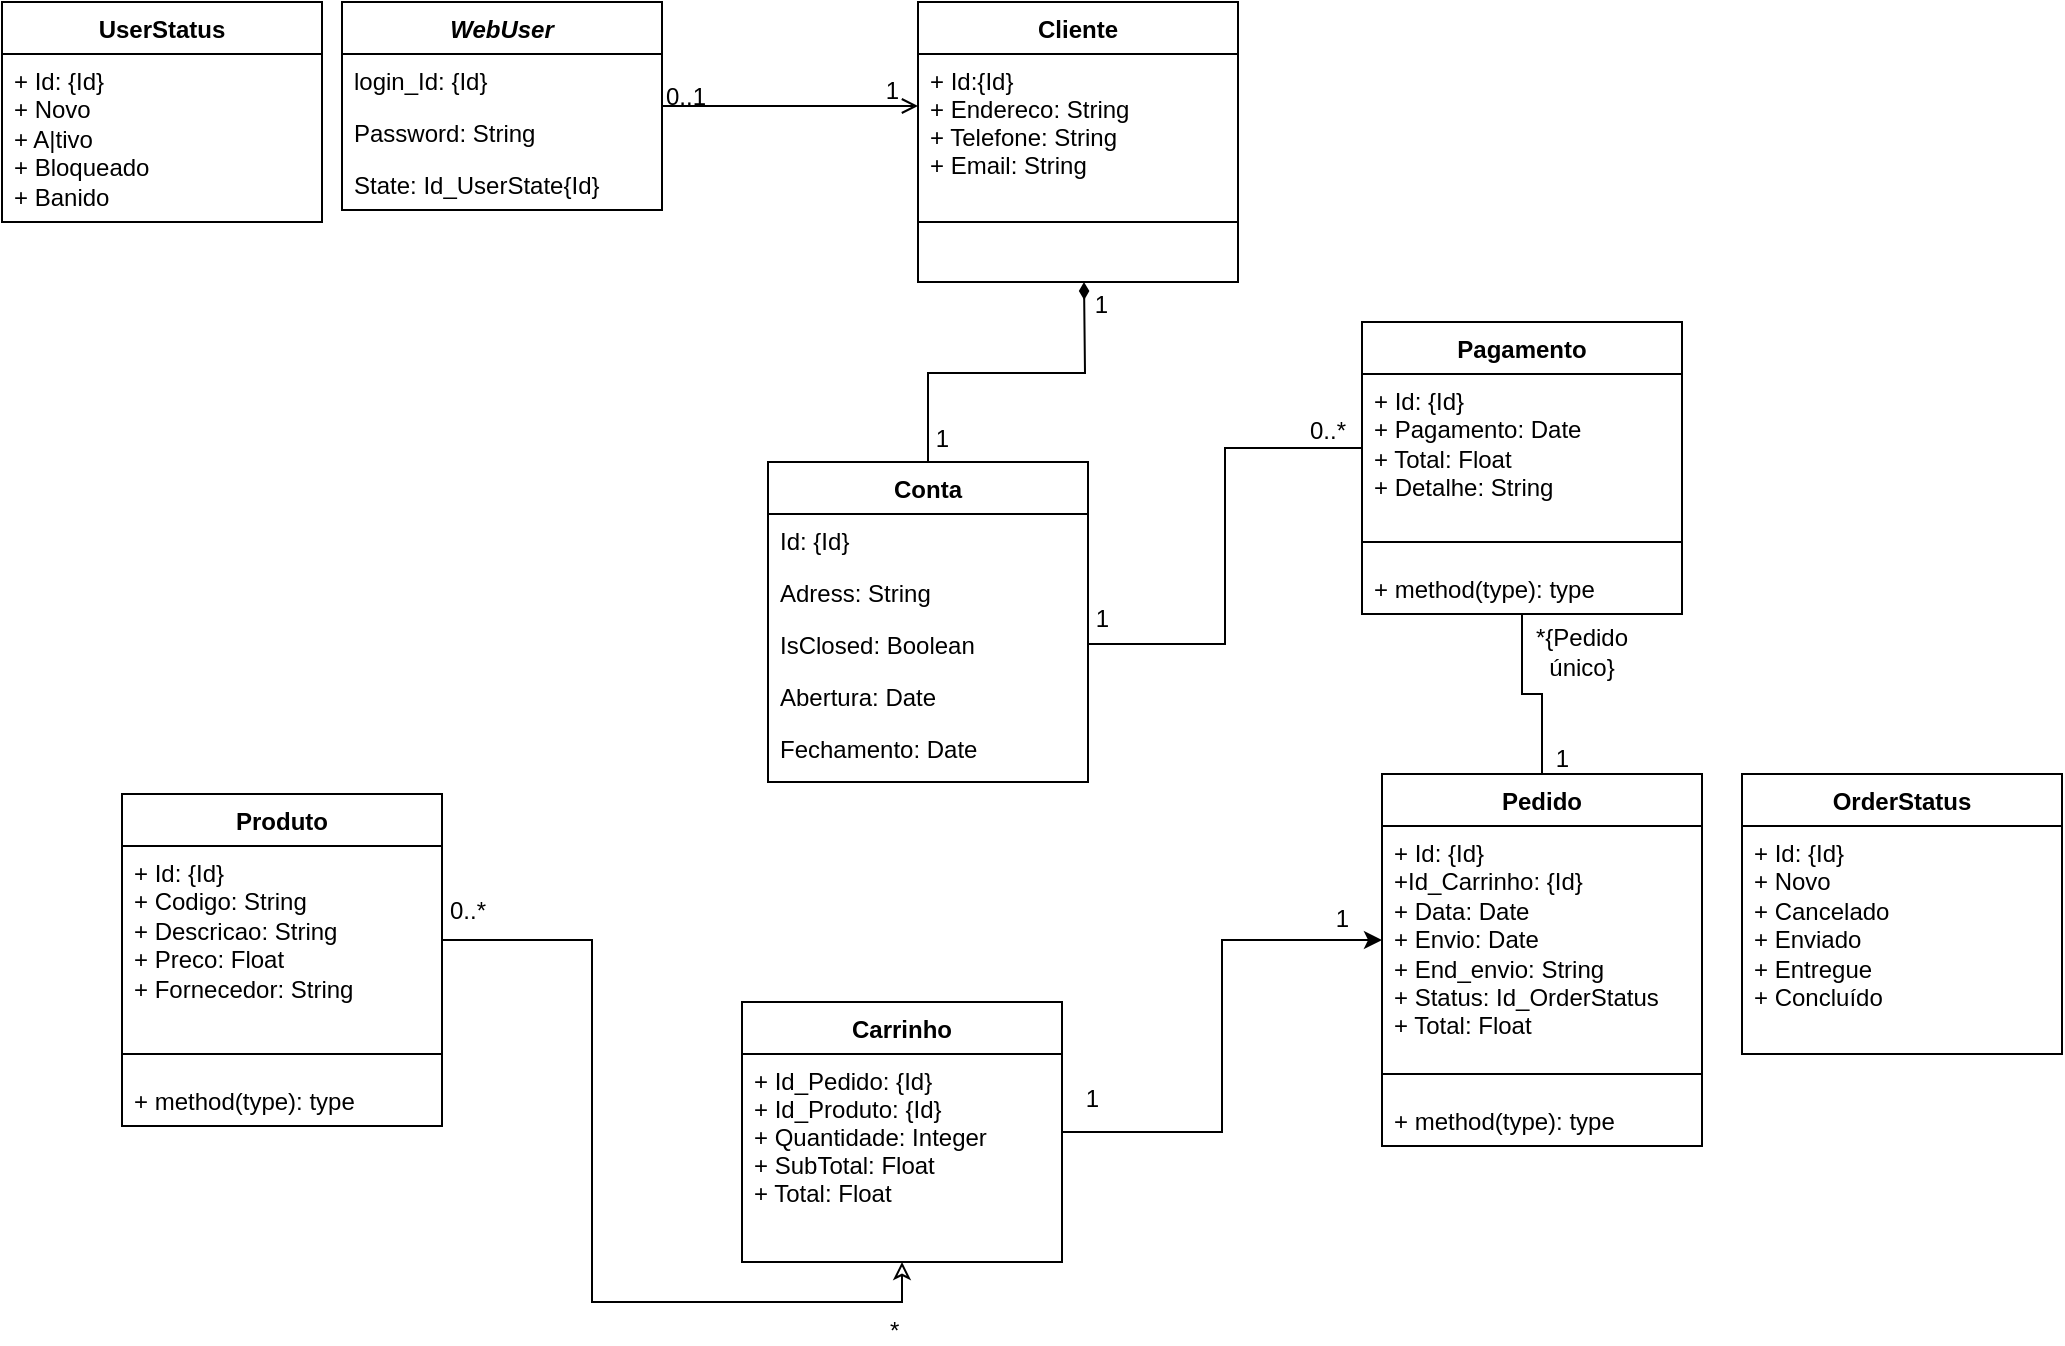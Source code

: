 <mxfile version="23.1.2" type="github">
  <diagram id="C5RBs43oDa-KdzZeNtuy" name="Page-1">
    <mxGraphModel dx="1235" dy="636" grid="1" gridSize="10" guides="1" tooltips="1" connect="1" arrows="1" fold="1" page="1" pageScale="1" pageWidth="827" pageHeight="1169" math="0" shadow="0">
      <root>
        <mxCell id="WIyWlLk6GJQsqaUBKTNV-0" />
        <mxCell id="WIyWlLk6GJQsqaUBKTNV-1" parent="WIyWlLk6GJQsqaUBKTNV-0" />
        <mxCell id="zkfFHV4jXpPFQw0GAbJ--0" value="WebUser" style="swimlane;fontStyle=3;align=center;verticalAlign=top;childLayout=stackLayout;horizontal=1;startSize=26;horizontalStack=0;resizeParent=1;resizeLast=0;collapsible=1;marginBottom=0;rounded=0;shadow=0;strokeWidth=1;" parent="WIyWlLk6GJQsqaUBKTNV-1" vertex="1">
          <mxGeometry x="220" y="120" width="160" height="104" as="geometry">
            <mxRectangle x="230" y="140" width="160" height="26" as="alternateBounds" />
          </mxGeometry>
        </mxCell>
        <mxCell id="zkfFHV4jXpPFQw0GAbJ--1" value="login_Id: {Id}" style="text;align=left;verticalAlign=top;spacingLeft=4;spacingRight=4;overflow=hidden;rotatable=0;points=[[0,0.5],[1,0.5]];portConstraint=eastwest;" parent="zkfFHV4jXpPFQw0GAbJ--0" vertex="1">
          <mxGeometry y="26" width="160" height="26" as="geometry" />
        </mxCell>
        <mxCell id="zkfFHV4jXpPFQw0GAbJ--2" value="Password: String" style="text;align=left;verticalAlign=top;spacingLeft=4;spacingRight=4;overflow=hidden;rotatable=0;points=[[0,0.5],[1,0.5]];portConstraint=eastwest;rounded=0;shadow=0;html=0;" parent="zkfFHV4jXpPFQw0GAbJ--0" vertex="1">
          <mxGeometry y="52" width="160" height="26" as="geometry" />
        </mxCell>
        <mxCell id="zkfFHV4jXpPFQw0GAbJ--3" value="State: Id_UserState{Id}" style="text;align=left;verticalAlign=top;spacingLeft=4;spacingRight=4;overflow=hidden;rotatable=0;points=[[0,0.5],[1,0.5]];portConstraint=eastwest;rounded=0;shadow=0;html=0;" parent="zkfFHV4jXpPFQw0GAbJ--0" vertex="1">
          <mxGeometry y="78" width="160" height="26" as="geometry" />
        </mxCell>
        <mxCell id="6vJxtdhqhlmCiyLjWVfq-59" style="edgeStyle=orthogonalEdgeStyle;rounded=0;orthogonalLoop=1;jettySize=auto;html=1;entryX=0;entryY=0.5;entryDx=0;entryDy=0;" edge="1" parent="WIyWlLk6GJQsqaUBKTNV-1" source="zkfFHV4jXpPFQw0GAbJ--6" target="6vJxtdhqhlmCiyLjWVfq-28">
          <mxGeometry relative="1" as="geometry" />
        </mxCell>
        <mxCell id="zkfFHV4jXpPFQw0GAbJ--6" value="Carrinho" style="swimlane;fontStyle=1;align=center;verticalAlign=top;childLayout=stackLayout;horizontal=1;startSize=26;horizontalStack=0;resizeParent=1;resizeLast=0;collapsible=1;marginBottom=0;rounded=0;shadow=0;strokeWidth=1;" parent="WIyWlLk6GJQsqaUBKTNV-1" vertex="1">
          <mxGeometry x="420" y="620" width="160" height="130" as="geometry">
            <mxRectangle x="130" y="380" width="160" height="26" as="alternateBounds" />
          </mxGeometry>
        </mxCell>
        <mxCell id="zkfFHV4jXpPFQw0GAbJ--8" value="+ Id_Pedido: {Id}&#xa;+ Id_Produto: {Id}&#xa;+ Quantidade: Integer&#xa;+ SubTotal: Float&#xa;+ Total: Float" style="text;align=left;verticalAlign=top;spacingLeft=4;spacingRight=4;overflow=hidden;rotatable=0;points=[[0,0.5],[1,0.5]];portConstraint=eastwest;rounded=0;shadow=0;html=0;" parent="zkfFHV4jXpPFQw0GAbJ--6" vertex="1">
          <mxGeometry y="26" width="160" height="94" as="geometry" />
        </mxCell>
        <mxCell id="zkfFHV4jXpPFQw0GAbJ--13" value="Conta" style="swimlane;fontStyle=1;align=center;verticalAlign=top;childLayout=stackLayout;horizontal=1;startSize=26;horizontalStack=0;resizeParent=1;resizeLast=0;collapsible=1;marginBottom=0;rounded=0;shadow=0;strokeWidth=1;" parent="WIyWlLk6GJQsqaUBKTNV-1" vertex="1">
          <mxGeometry x="433" y="350" width="160" height="160" as="geometry">
            <mxRectangle x="511" y="330" width="170" height="26" as="alternateBounds" />
          </mxGeometry>
        </mxCell>
        <mxCell id="zkfFHV4jXpPFQw0GAbJ--14" value="Id: {Id}&#xa;" style="text;align=left;verticalAlign=top;spacingLeft=4;spacingRight=4;overflow=hidden;rotatable=0;points=[[0,0.5],[1,0.5]];portConstraint=eastwest;" parent="zkfFHV4jXpPFQw0GAbJ--13" vertex="1">
          <mxGeometry y="26" width="160" height="26" as="geometry" />
        </mxCell>
        <mxCell id="6vJxtdhqhlmCiyLjWVfq-1" value="Adress: String" style="text;align=left;verticalAlign=top;spacingLeft=4;spacingRight=4;overflow=hidden;rotatable=0;points=[[0,0.5],[1,0.5]];portConstraint=eastwest;" vertex="1" parent="zkfFHV4jXpPFQw0GAbJ--13">
          <mxGeometry y="52" width="160" height="26" as="geometry" />
        </mxCell>
        <mxCell id="6vJxtdhqhlmCiyLjWVfq-2" value="IsClosed: Boolean" style="text;align=left;verticalAlign=top;spacingLeft=4;spacingRight=4;overflow=hidden;rotatable=0;points=[[0,0.5],[1,0.5]];portConstraint=eastwest;" vertex="1" parent="zkfFHV4jXpPFQw0GAbJ--13">
          <mxGeometry y="78" width="160" height="26" as="geometry" />
        </mxCell>
        <mxCell id="6vJxtdhqhlmCiyLjWVfq-3" value="Abertura: Date" style="text;align=left;verticalAlign=top;spacingLeft=4;spacingRight=4;overflow=hidden;rotatable=0;points=[[0,0.5],[1,0.5]];portConstraint=eastwest;" vertex="1" parent="zkfFHV4jXpPFQw0GAbJ--13">
          <mxGeometry y="104" width="160" height="26" as="geometry" />
        </mxCell>
        <mxCell id="6vJxtdhqhlmCiyLjWVfq-4" value="Fechamento: Date" style="text;align=left;verticalAlign=top;spacingLeft=4;spacingRight=4;overflow=hidden;rotatable=0;points=[[0,0.5],[1,0.5]];portConstraint=eastwest;" vertex="1" parent="zkfFHV4jXpPFQw0GAbJ--13">
          <mxGeometry y="130" width="160" height="26" as="geometry" />
        </mxCell>
        <mxCell id="zkfFHV4jXpPFQw0GAbJ--17" value="Cliente" style="swimlane;fontStyle=1;align=center;verticalAlign=top;childLayout=stackLayout;horizontal=1;startSize=26;horizontalStack=0;resizeParent=1;resizeLast=0;collapsible=1;marginBottom=0;rounded=0;shadow=0;strokeWidth=1;" parent="WIyWlLk6GJQsqaUBKTNV-1" vertex="1">
          <mxGeometry x="508" y="120" width="160" height="140" as="geometry">
            <mxRectangle x="550" y="140" width="160" height="26" as="alternateBounds" />
          </mxGeometry>
        </mxCell>
        <mxCell id="zkfFHV4jXpPFQw0GAbJ--18" value="+ Id:{Id}&#xa;+ Endereco: String&#xa;+ Telefone: String&#xa;+ Email: String&#xa;" style="text;align=left;verticalAlign=top;spacingLeft=4;spacingRight=4;overflow=hidden;rotatable=0;points=[[0,0.5],[1,0.5]];portConstraint=eastwest;" parent="zkfFHV4jXpPFQw0GAbJ--17" vertex="1">
          <mxGeometry y="26" width="160" height="74" as="geometry" />
        </mxCell>
        <mxCell id="6vJxtdhqhlmCiyLjWVfq-33" value="" style="line;strokeWidth=1;fillColor=none;align=left;verticalAlign=middle;spacingTop=-1;spacingLeft=3;spacingRight=3;rotatable=0;labelPosition=right;points=[];portConstraint=eastwest;strokeColor=inherit;" vertex="1" parent="zkfFHV4jXpPFQw0GAbJ--17">
          <mxGeometry y="100" width="160" height="20" as="geometry" />
        </mxCell>
        <mxCell id="zkfFHV4jXpPFQw0GAbJ--26" value="" style="endArrow=open;shadow=0;strokeWidth=1;rounded=0;endFill=1;edgeStyle=elbowEdgeStyle;elbow=vertical;" parent="WIyWlLk6GJQsqaUBKTNV-1" source="zkfFHV4jXpPFQw0GAbJ--0" target="zkfFHV4jXpPFQw0GAbJ--17" edge="1">
          <mxGeometry x="0.5" y="41" relative="1" as="geometry">
            <mxPoint x="380" y="192" as="sourcePoint" />
            <mxPoint x="540" y="192" as="targetPoint" />
            <mxPoint x="-40" y="32" as="offset" />
          </mxGeometry>
        </mxCell>
        <mxCell id="zkfFHV4jXpPFQw0GAbJ--27" value="0..1" style="resizable=0;align=left;verticalAlign=bottom;labelBackgroundColor=none;fontSize=12;" parent="zkfFHV4jXpPFQw0GAbJ--26" connectable="0" vertex="1">
          <mxGeometry x="-1" relative="1" as="geometry">
            <mxPoint y="4" as="offset" />
          </mxGeometry>
        </mxCell>
        <mxCell id="zkfFHV4jXpPFQw0GAbJ--28" value="1" style="resizable=0;align=right;verticalAlign=bottom;labelBackgroundColor=none;fontSize=12;" parent="zkfFHV4jXpPFQw0GAbJ--26" connectable="0" vertex="1">
          <mxGeometry x="1" relative="1" as="geometry">
            <mxPoint x="-8" y="1" as="offset" />
          </mxGeometry>
        </mxCell>
        <mxCell id="6vJxtdhqhlmCiyLjWVfq-9" style="rounded=0;orthogonalLoop=1;jettySize=auto;html=1;exitX=0.5;exitY=0;exitDx=0;exitDy=0;endArrow=diamondThin;endFill=1;startArrow=none;startFill=0;edgeStyle=orthogonalEdgeStyle;" edge="1" parent="WIyWlLk6GJQsqaUBKTNV-1" source="zkfFHV4jXpPFQw0GAbJ--13">
          <mxGeometry relative="1" as="geometry">
            <mxPoint x="591" y="260" as="targetPoint" />
          </mxGeometry>
        </mxCell>
        <mxCell id="6vJxtdhqhlmCiyLjWVfq-12" value="1" style="resizable=0;align=right;verticalAlign=bottom;labelBackgroundColor=none;fontSize=12;" connectable="0" vertex="1" parent="WIyWlLk6GJQsqaUBKTNV-1">
          <mxGeometry x="530" y="300" as="geometry">
            <mxPoint x="-5" y="47" as="offset" />
          </mxGeometry>
        </mxCell>
        <mxCell id="6vJxtdhqhlmCiyLjWVfq-11" value="1" style="resizable=0;align=right;verticalAlign=bottom;labelBackgroundColor=none;fontSize=12;" connectable="0" vertex="1" parent="WIyWlLk6GJQsqaUBKTNV-1">
          <mxGeometry x="445" y="280" width="160" as="geometry" />
        </mxCell>
        <mxCell id="6vJxtdhqhlmCiyLjWVfq-31" value="" style="edgeStyle=orthogonalEdgeStyle;rounded=0;orthogonalLoop=1;jettySize=auto;html=1;endArrow=none;endFill=0;" edge="1" parent="WIyWlLk6GJQsqaUBKTNV-1" source="6vJxtdhqhlmCiyLjWVfq-14" target="6vJxtdhqhlmCiyLjWVfq-27">
          <mxGeometry relative="1" as="geometry" />
        </mxCell>
        <mxCell id="6vJxtdhqhlmCiyLjWVfq-14" value="Pagamento" style="swimlane;fontStyle=1;align=center;verticalAlign=top;childLayout=stackLayout;horizontal=1;startSize=26;horizontalStack=0;resizeParent=1;resizeParentMax=0;resizeLast=0;collapsible=1;marginBottom=0;whiteSpace=wrap;html=1;" vertex="1" parent="WIyWlLk6GJQsqaUBKTNV-1">
          <mxGeometry x="730" y="280" width="160" height="146" as="geometry">
            <mxRectangle x="730" y="280" width="110" height="30" as="alternateBounds" />
          </mxGeometry>
        </mxCell>
        <mxCell id="6vJxtdhqhlmCiyLjWVfq-15" value="+ Id: {Id}&lt;br&gt;+ Pagamento: Date&lt;br&gt;+ Total: Float&lt;br&gt;+ Detalhe: String" style="text;strokeColor=none;fillColor=none;align=left;verticalAlign=top;spacingLeft=4;spacingRight=4;overflow=hidden;rotatable=0;points=[[0,0.5],[1,0.5]];portConstraint=eastwest;whiteSpace=wrap;html=1;" vertex="1" parent="6vJxtdhqhlmCiyLjWVfq-14">
          <mxGeometry y="26" width="160" height="74" as="geometry" />
        </mxCell>
        <mxCell id="6vJxtdhqhlmCiyLjWVfq-16" value="" style="line;strokeWidth=1;fillColor=none;align=left;verticalAlign=middle;spacingTop=-1;spacingLeft=3;spacingRight=3;rotatable=0;labelPosition=right;points=[];portConstraint=eastwest;strokeColor=inherit;" vertex="1" parent="6vJxtdhqhlmCiyLjWVfq-14">
          <mxGeometry y="100" width="160" height="20" as="geometry" />
        </mxCell>
        <mxCell id="6vJxtdhqhlmCiyLjWVfq-17" value="+ method(type): type" style="text;strokeColor=none;fillColor=none;align=left;verticalAlign=top;spacingLeft=4;spacingRight=4;overflow=hidden;rotatable=0;points=[[0,0.5],[1,0.5]];portConstraint=eastwest;whiteSpace=wrap;html=1;" vertex="1" parent="6vJxtdhqhlmCiyLjWVfq-14">
          <mxGeometry y="120" width="160" height="26" as="geometry" />
        </mxCell>
        <mxCell id="6vJxtdhqhlmCiyLjWVfq-27" value="Pedido" style="swimlane;fontStyle=1;align=center;verticalAlign=top;childLayout=stackLayout;horizontal=1;startSize=26;horizontalStack=0;resizeParent=1;resizeParentMax=0;resizeLast=0;collapsible=1;marginBottom=0;whiteSpace=wrap;html=1;" vertex="1" parent="WIyWlLk6GJQsqaUBKTNV-1">
          <mxGeometry x="740" y="506" width="160" height="186" as="geometry">
            <mxRectangle x="730" y="280" width="110" height="30" as="alternateBounds" />
          </mxGeometry>
        </mxCell>
        <mxCell id="6vJxtdhqhlmCiyLjWVfq-28" value="+ Id: {Id}&lt;br&gt;+Id_Carrinho: {Id}&lt;br&gt;+ Data: Date&lt;br&gt;+ Envio: Date&lt;br&gt;+ End_envio: String&lt;br&gt;+ Status: Id_OrderStatus&amp;nbsp;&lt;br&gt;+ Total: Float" style="text;strokeColor=none;fillColor=none;align=left;verticalAlign=top;spacingLeft=4;spacingRight=4;overflow=hidden;rotatable=0;points=[[0,0.5],[1,0.5]];portConstraint=eastwest;whiteSpace=wrap;html=1;" vertex="1" parent="6vJxtdhqhlmCiyLjWVfq-27">
          <mxGeometry y="26" width="160" height="114" as="geometry" />
        </mxCell>
        <mxCell id="6vJxtdhqhlmCiyLjWVfq-29" value="" style="line;strokeWidth=1;fillColor=none;align=left;verticalAlign=middle;spacingTop=-1;spacingLeft=3;spacingRight=3;rotatable=0;labelPosition=right;points=[];portConstraint=eastwest;strokeColor=inherit;" vertex="1" parent="6vJxtdhqhlmCiyLjWVfq-27">
          <mxGeometry y="140" width="160" height="20" as="geometry" />
        </mxCell>
        <mxCell id="6vJxtdhqhlmCiyLjWVfq-30" value="+ method(type): type" style="text;strokeColor=none;fillColor=none;align=left;verticalAlign=top;spacingLeft=4;spacingRight=4;overflow=hidden;rotatable=0;points=[[0,0.5],[1,0.5]];portConstraint=eastwest;whiteSpace=wrap;html=1;" vertex="1" parent="6vJxtdhqhlmCiyLjWVfq-27">
          <mxGeometry y="160" width="160" height="26" as="geometry" />
        </mxCell>
        <mxCell id="6vJxtdhqhlmCiyLjWVfq-34" style="edgeStyle=orthogonalEdgeStyle;rounded=0;orthogonalLoop=1;jettySize=auto;html=1;exitX=0;exitY=0.5;exitDx=0;exitDy=0;entryX=1;entryY=0.5;entryDx=0;entryDy=0;endArrow=none;endFill=0;" edge="1" parent="WIyWlLk6GJQsqaUBKTNV-1" source="6vJxtdhqhlmCiyLjWVfq-15" target="6vJxtdhqhlmCiyLjWVfq-2">
          <mxGeometry relative="1" as="geometry" />
        </mxCell>
        <mxCell id="6vJxtdhqhlmCiyLjWVfq-35" value="1" style="resizable=0;align=right;verticalAlign=bottom;labelBackgroundColor=none;fontSize=12;" connectable="0" vertex="1" parent="WIyWlLk6GJQsqaUBKTNV-1">
          <mxGeometry x="610" y="390" as="geometry">
            <mxPoint x="-5" y="47" as="offset" />
          </mxGeometry>
        </mxCell>
        <mxCell id="6vJxtdhqhlmCiyLjWVfq-36" value="0..*" style="resizable=0;align=left;verticalAlign=bottom;labelBackgroundColor=none;fontSize=12;" connectable="0" vertex="1" parent="WIyWlLk6GJQsqaUBKTNV-1">
          <mxGeometry x="710" y="210" as="geometry">
            <mxPoint x="-8" y="133" as="offset" />
          </mxGeometry>
        </mxCell>
        <mxCell id="6vJxtdhqhlmCiyLjWVfq-37" value="*{Pedido único}" style="text;html=1;strokeColor=none;fillColor=none;align=center;verticalAlign=middle;whiteSpace=wrap;rounded=0;" vertex="1" parent="WIyWlLk6GJQsqaUBKTNV-1">
          <mxGeometry x="810" y="430" width="60" height="30" as="geometry" />
        </mxCell>
        <mxCell id="6vJxtdhqhlmCiyLjWVfq-38" value="1" style="resizable=0;align=right;verticalAlign=bottom;labelBackgroundColor=none;fontSize=12;" connectable="0" vertex="1" parent="WIyWlLk6GJQsqaUBKTNV-1">
          <mxGeometry x="840" y="460" as="geometry">
            <mxPoint x="-5" y="47" as="offset" />
          </mxGeometry>
        </mxCell>
        <mxCell id="6vJxtdhqhlmCiyLjWVfq-40" value="OrderStatus" style="swimlane;fontStyle=1;align=center;verticalAlign=top;childLayout=stackLayout;horizontal=1;startSize=26;horizontalStack=0;resizeParent=1;resizeParentMax=0;resizeLast=0;collapsible=1;marginBottom=0;whiteSpace=wrap;html=1;" vertex="1" parent="WIyWlLk6GJQsqaUBKTNV-1">
          <mxGeometry x="920" y="506" width="160" height="140" as="geometry">
            <mxRectangle x="730" y="280" width="110" height="30" as="alternateBounds" />
          </mxGeometry>
        </mxCell>
        <mxCell id="6vJxtdhqhlmCiyLjWVfq-41" value="+ Id: {Id}&lt;br&gt;+ Novo&lt;br&gt;+ Cancelado&lt;br&gt;+ Enviado&lt;br&gt;+ Entregue&amp;nbsp;&lt;br&gt;+ Concluído" style="text;strokeColor=none;fillColor=none;align=left;verticalAlign=top;spacingLeft=4;spacingRight=4;overflow=hidden;rotatable=0;points=[[0,0.5],[1,0.5]];portConstraint=eastwest;whiteSpace=wrap;html=1;" vertex="1" parent="6vJxtdhqhlmCiyLjWVfq-40">
          <mxGeometry y="26" width="160" height="114" as="geometry" />
        </mxCell>
        <mxCell id="6vJxtdhqhlmCiyLjWVfq-46" value="UserStatus" style="swimlane;fontStyle=1;align=center;verticalAlign=top;childLayout=stackLayout;horizontal=1;startSize=26;horizontalStack=0;resizeParent=1;resizeParentMax=0;resizeLast=0;collapsible=1;marginBottom=0;whiteSpace=wrap;html=1;" vertex="1" parent="WIyWlLk6GJQsqaUBKTNV-1">
          <mxGeometry x="50" y="120" width="160" height="110" as="geometry">
            <mxRectangle x="730" y="280" width="110" height="30" as="alternateBounds" />
          </mxGeometry>
        </mxCell>
        <mxCell id="6vJxtdhqhlmCiyLjWVfq-47" value="+ Id: {Id}&lt;br&gt;+ Novo&lt;br&gt;+ A|tivo&lt;br&gt;+ Bloqueado&lt;br&gt;+ Banido" style="text;strokeColor=none;fillColor=none;align=left;verticalAlign=top;spacingLeft=4;spacingRight=4;overflow=hidden;rotatable=0;points=[[0,0.5],[1,0.5]];portConstraint=eastwest;whiteSpace=wrap;html=1;" vertex="1" parent="6vJxtdhqhlmCiyLjWVfq-46">
          <mxGeometry y="26" width="160" height="84" as="geometry" />
        </mxCell>
        <mxCell id="6vJxtdhqhlmCiyLjWVfq-56" style="edgeStyle=orthogonalEdgeStyle;rounded=0;orthogonalLoop=1;jettySize=auto;html=1;entryX=0.5;entryY=1;entryDx=0;entryDy=0;exitX=1;exitY=0.5;exitDx=0;exitDy=0;endArrow=classic;endFill=0;" edge="1" parent="WIyWlLk6GJQsqaUBKTNV-1" source="6vJxtdhqhlmCiyLjWVfq-51" target="zkfFHV4jXpPFQw0GAbJ--6">
          <mxGeometry relative="1" as="geometry" />
        </mxCell>
        <mxCell id="6vJxtdhqhlmCiyLjWVfq-50" value="Produto" style="swimlane;fontStyle=1;align=center;verticalAlign=top;childLayout=stackLayout;horizontal=1;startSize=26;horizontalStack=0;resizeParent=1;resizeParentMax=0;resizeLast=0;collapsible=1;marginBottom=0;whiteSpace=wrap;html=1;" vertex="1" parent="WIyWlLk6GJQsqaUBKTNV-1">
          <mxGeometry x="110" y="516" width="160" height="166" as="geometry">
            <mxRectangle x="730" y="280" width="110" height="30" as="alternateBounds" />
          </mxGeometry>
        </mxCell>
        <mxCell id="6vJxtdhqhlmCiyLjWVfq-51" value="+ Id: {Id}&lt;br&gt;+ Codigo: String&lt;br&gt;+ Descricao: String&lt;br&gt;+ Preco: Float&lt;br&gt;+ Fornecedor: String&amp;nbsp;" style="text;strokeColor=none;fillColor=none;align=left;verticalAlign=top;spacingLeft=4;spacingRight=4;overflow=hidden;rotatable=0;points=[[0,0.5],[1,0.5]];portConstraint=eastwest;whiteSpace=wrap;html=1;" vertex="1" parent="6vJxtdhqhlmCiyLjWVfq-50">
          <mxGeometry y="26" width="160" height="94" as="geometry" />
        </mxCell>
        <mxCell id="6vJxtdhqhlmCiyLjWVfq-52" value="" style="line;strokeWidth=1;fillColor=none;align=left;verticalAlign=middle;spacingTop=-1;spacingLeft=3;spacingRight=3;rotatable=0;labelPosition=right;points=[];portConstraint=eastwest;strokeColor=inherit;" vertex="1" parent="6vJxtdhqhlmCiyLjWVfq-50">
          <mxGeometry y="120" width="160" height="20" as="geometry" />
        </mxCell>
        <mxCell id="6vJxtdhqhlmCiyLjWVfq-53" value="+ method(type): type" style="text;strokeColor=none;fillColor=none;align=left;verticalAlign=top;spacingLeft=4;spacingRight=4;overflow=hidden;rotatable=0;points=[[0,0.5],[1,0.5]];portConstraint=eastwest;whiteSpace=wrap;html=1;" vertex="1" parent="6vJxtdhqhlmCiyLjWVfq-50">
          <mxGeometry y="140" width="160" height="26" as="geometry" />
        </mxCell>
        <mxCell id="6vJxtdhqhlmCiyLjWVfq-57" value="0..*" style="resizable=0;align=left;verticalAlign=bottom;labelBackgroundColor=none;fontSize=12;" connectable="0" vertex="1" parent="WIyWlLk6GJQsqaUBKTNV-1">
          <mxGeometry x="280" y="450" as="geometry">
            <mxPoint x="-8" y="133" as="offset" />
          </mxGeometry>
        </mxCell>
        <mxCell id="6vJxtdhqhlmCiyLjWVfq-58" value="*" style="resizable=0;align=left;verticalAlign=bottom;labelBackgroundColor=none;fontSize=12;" connectable="0" vertex="1" parent="WIyWlLk6GJQsqaUBKTNV-1">
          <mxGeometry x="500" y="660" as="geometry">
            <mxPoint x="-8" y="133" as="offset" />
          </mxGeometry>
        </mxCell>
        <mxCell id="6vJxtdhqhlmCiyLjWVfq-61" value="1" style="resizable=0;align=right;verticalAlign=bottom;labelBackgroundColor=none;fontSize=12;" connectable="0" vertex="1" parent="WIyWlLk6GJQsqaUBKTNV-1">
          <mxGeometry x="605" y="630" as="geometry">
            <mxPoint x="-5" y="47" as="offset" />
          </mxGeometry>
        </mxCell>
        <mxCell id="6vJxtdhqhlmCiyLjWVfq-62" value="1" style="resizable=0;align=right;verticalAlign=bottom;labelBackgroundColor=none;fontSize=12;" connectable="0" vertex="1" parent="WIyWlLk6GJQsqaUBKTNV-1">
          <mxGeometry x="730" y="540" as="geometry">
            <mxPoint x="-5" y="47" as="offset" />
          </mxGeometry>
        </mxCell>
      </root>
    </mxGraphModel>
  </diagram>
</mxfile>
